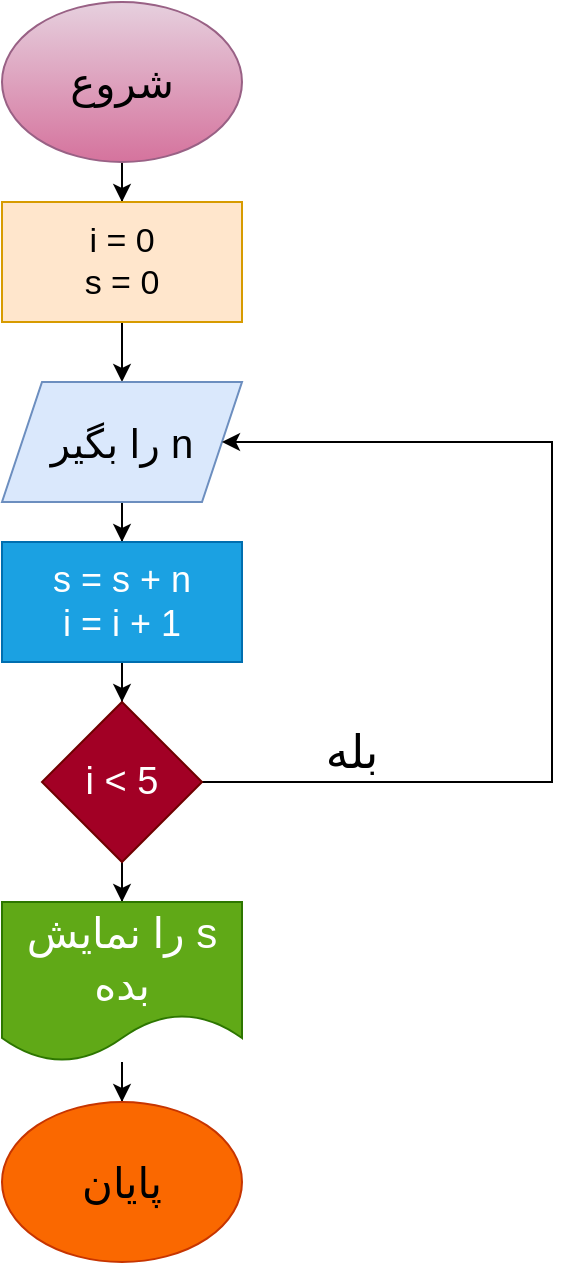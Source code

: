 <mxfile version="21.2.4" type="device">
  <diagram name="Page-1" id="gN7yEZgDQVSFzIW-9Nqr">
    <mxGraphModel dx="1050" dy="573" grid="1" gridSize="10" guides="1" tooltips="1" connect="1" arrows="1" fold="1" page="1" pageScale="1" pageWidth="850" pageHeight="1100" math="0" shadow="0">
      <root>
        <mxCell id="0" />
        <mxCell id="1" parent="0" />
        <mxCell id="igWOuEQSbRkD7qIqNH5l-3" value="" style="edgeStyle=orthogonalEdgeStyle;rounded=0;orthogonalLoop=1;jettySize=auto;html=1;" edge="1" parent="1" source="igWOuEQSbRkD7qIqNH5l-1" target="igWOuEQSbRkD7qIqNH5l-2">
          <mxGeometry relative="1" as="geometry" />
        </mxCell>
        <mxCell id="igWOuEQSbRkD7qIqNH5l-1" value="&lt;font style=&quot;font-size: 21px;&quot;&gt;شروع&lt;/font&gt;" style="ellipse;whiteSpace=wrap;html=1;fillColor=#e6d0de;strokeColor=#996185;gradientColor=#d5739d;" vertex="1" parent="1">
          <mxGeometry x="365" y="10" width="120" height="80" as="geometry" />
        </mxCell>
        <mxCell id="igWOuEQSbRkD7qIqNH5l-5" value="" style="edgeStyle=orthogonalEdgeStyle;rounded=0;orthogonalLoop=1;jettySize=auto;html=1;" edge="1" parent="1" source="igWOuEQSbRkD7qIqNH5l-2" target="igWOuEQSbRkD7qIqNH5l-4">
          <mxGeometry relative="1" as="geometry" />
        </mxCell>
        <mxCell id="igWOuEQSbRkD7qIqNH5l-2" value="&lt;font style=&quot;font-size: 17px;&quot;&gt;i = 0&lt;br&gt;s = 0&lt;/font&gt;" style="rounded=0;whiteSpace=wrap;html=1;fillColor=#ffe6cc;strokeColor=#d79b00;" vertex="1" parent="1">
          <mxGeometry x="365" y="110" width="120" height="60" as="geometry" />
        </mxCell>
        <mxCell id="igWOuEQSbRkD7qIqNH5l-7" value="" style="edgeStyle=orthogonalEdgeStyle;rounded=0;orthogonalLoop=1;jettySize=auto;html=1;" edge="1" parent="1" source="igWOuEQSbRkD7qIqNH5l-4" target="igWOuEQSbRkD7qIqNH5l-6">
          <mxGeometry relative="1" as="geometry" />
        </mxCell>
        <mxCell id="igWOuEQSbRkD7qIqNH5l-4" value="&lt;div style=&quot;direction: rtl;&quot;&gt;&lt;span style=&quot;background-color: initial;&quot;&gt;&lt;font style=&quot;font-size: 20px;&quot;&gt;n را بگیر&lt;/font&gt;&lt;/span&gt;&lt;/div&gt;" style="shape=parallelogram;perimeter=parallelogramPerimeter;whiteSpace=wrap;html=1;fixedSize=1;fillColor=#dae8fc;strokeColor=#6c8ebf;" vertex="1" parent="1">
          <mxGeometry x="365" y="200" width="120" height="60" as="geometry" />
        </mxCell>
        <mxCell id="igWOuEQSbRkD7qIqNH5l-9" value="" style="edgeStyle=orthogonalEdgeStyle;rounded=0;orthogonalLoop=1;jettySize=auto;html=1;" edge="1" parent="1" source="igWOuEQSbRkD7qIqNH5l-6" target="igWOuEQSbRkD7qIqNH5l-8">
          <mxGeometry relative="1" as="geometry" />
        </mxCell>
        <mxCell id="igWOuEQSbRkD7qIqNH5l-6" value="&lt;font style=&quot;font-size: 18px;&quot;&gt;s = s + n&lt;br&gt;i = i + 1&lt;/font&gt;" style="rounded=0;whiteSpace=wrap;html=1;fillColor=#1ba1e2;fontColor=#ffffff;strokeColor=#006EAF;" vertex="1" parent="1">
          <mxGeometry x="365" y="280" width="120" height="60" as="geometry" />
        </mxCell>
        <mxCell id="igWOuEQSbRkD7qIqNH5l-10" style="edgeStyle=orthogonalEdgeStyle;rounded=0;orthogonalLoop=1;jettySize=auto;html=1;entryX=1;entryY=0.5;entryDx=0;entryDy=0;" edge="1" parent="1" source="igWOuEQSbRkD7qIqNH5l-8" target="igWOuEQSbRkD7qIqNH5l-4">
          <mxGeometry relative="1" as="geometry">
            <Array as="points">
              <mxPoint x="640" y="400" />
              <mxPoint x="640" y="230" />
            </Array>
          </mxGeometry>
        </mxCell>
        <mxCell id="igWOuEQSbRkD7qIqNH5l-13" value="" style="edgeStyle=orthogonalEdgeStyle;rounded=0;orthogonalLoop=1;jettySize=auto;html=1;" edge="1" parent="1" source="igWOuEQSbRkD7qIqNH5l-8" target="igWOuEQSbRkD7qIqNH5l-12">
          <mxGeometry relative="1" as="geometry" />
        </mxCell>
        <mxCell id="igWOuEQSbRkD7qIqNH5l-8" value="&lt;font style=&quot;font-size: 19px;&quot;&gt;i &amp;lt; 5&lt;/font&gt;" style="rhombus;whiteSpace=wrap;html=1;fillColor=#a20025;fontColor=#ffffff;strokeColor=#6F0000;" vertex="1" parent="1">
          <mxGeometry x="385" y="360" width="80" height="80" as="geometry" />
        </mxCell>
        <mxCell id="igWOuEQSbRkD7qIqNH5l-11" value="&lt;font style=&quot;font-size: 23px;&quot;&gt;بله&lt;/font&gt;" style="text;html=1;strokeColor=none;fillColor=none;align=center;verticalAlign=middle;whiteSpace=wrap;rounded=0;" vertex="1" parent="1">
          <mxGeometry x="510" y="370" width="60" height="30" as="geometry" />
        </mxCell>
        <mxCell id="igWOuEQSbRkD7qIqNH5l-15" value="" style="edgeStyle=orthogonalEdgeStyle;rounded=0;orthogonalLoop=1;jettySize=auto;html=1;" edge="1" parent="1" source="igWOuEQSbRkD7qIqNH5l-12" target="igWOuEQSbRkD7qIqNH5l-14">
          <mxGeometry relative="1" as="geometry" />
        </mxCell>
        <mxCell id="igWOuEQSbRkD7qIqNH5l-12" value="&lt;div style=&quot;direction: rtl;&quot;&gt;&lt;span style=&quot;background-color: initial;&quot;&gt;&lt;font style=&quot;font-size: 21px;&quot;&gt;s را نمایش بده&lt;/font&gt;&lt;/span&gt;&lt;/div&gt;" style="shape=document;whiteSpace=wrap;html=1;boundedLbl=1;fillColor=#60a917;fontColor=#ffffff;strokeColor=#2D7600;" vertex="1" parent="1">
          <mxGeometry x="365" y="460" width="120" height="80" as="geometry" />
        </mxCell>
        <mxCell id="igWOuEQSbRkD7qIqNH5l-14" value="&lt;font style=&quot;font-size: 21px;&quot;&gt;پایان&lt;/font&gt;" style="ellipse;whiteSpace=wrap;html=1;fillColor=#fa6800;fontColor=#000000;strokeColor=#C73500;" vertex="1" parent="1">
          <mxGeometry x="365" y="560" width="120" height="80" as="geometry" />
        </mxCell>
      </root>
    </mxGraphModel>
  </diagram>
</mxfile>
